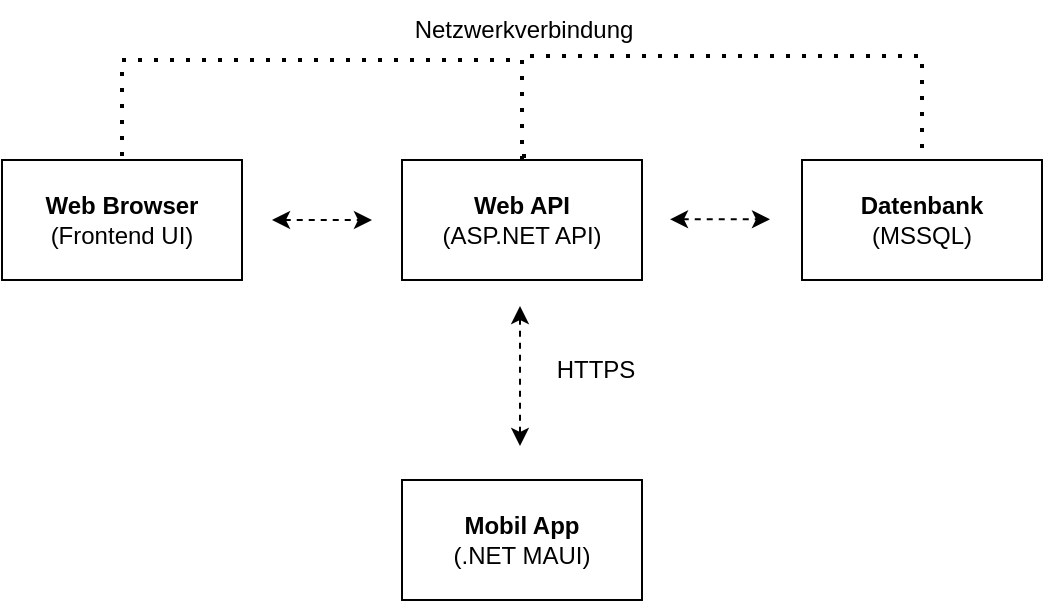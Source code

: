 <mxfile version="22.1.4" type="device">
  <diagram name="Seite-1" id="rpfmd2Ks3ffDalcANGvh">
    <mxGraphModel dx="989" dy="508" grid="1" gridSize="10" guides="1" tooltips="1" connect="1" arrows="1" fold="1" page="1" pageScale="1" pageWidth="827" pageHeight="1169" math="0" shadow="0">
      <root>
        <mxCell id="0" />
        <mxCell id="1" parent="0" />
        <mxCell id="oKd342DAjf-iO3vQOo4u-2" value="&lt;b&gt;Web Browser&lt;br&gt;&lt;/b&gt;(Frontend UI)" style="rounded=0;whiteSpace=wrap;html=1;" parent="1" vertex="1">
          <mxGeometry x="153" y="110" width="120" height="60" as="geometry" />
        </mxCell>
        <mxCell id="oKd342DAjf-iO3vQOo4u-3" value="&lt;b&gt;Web API&lt;br&gt;&lt;/b&gt;(ASP.NET API)" style="rounded=0;whiteSpace=wrap;html=1;" parent="1" vertex="1">
          <mxGeometry x="353" y="110" width="120" height="60" as="geometry" />
        </mxCell>
        <mxCell id="oKd342DAjf-iO3vQOo4u-4" value="&lt;b&gt;Datenbank&lt;br&gt;&lt;/b&gt;(MSSQL)" style="rounded=0;whiteSpace=wrap;html=1;" parent="1" vertex="1">
          <mxGeometry x="553" y="110" width="120" height="60" as="geometry" />
        </mxCell>
        <mxCell id="oKd342DAjf-iO3vQOo4u-6" value="" style="endArrow=none;dashed=1;html=1;dashPattern=1 3;strokeWidth=2;rounded=0;edgeStyle=orthogonalEdgeStyle;exitX=0.5;exitY=0;exitDx=0;exitDy=0;" parent="1" edge="1" source="oKd342DAjf-iO3vQOo4u-3">
          <mxGeometry width="50" height="50" relative="1" as="geometry">
            <mxPoint x="413" y="270" as="sourcePoint" />
            <mxPoint x="213" y="110" as="targetPoint" />
            <Array as="points">
              <mxPoint x="413" y="60" />
              <mxPoint x="213" y="60" />
            </Array>
          </mxGeometry>
        </mxCell>
        <mxCell id="oKd342DAjf-iO3vQOo4u-7" value="" style="endArrow=none;dashed=1;html=1;dashPattern=1 3;strokeWidth=2;rounded=0;entryX=0.5;entryY=0;entryDx=0;entryDy=0;edgeStyle=orthogonalEdgeStyle;exitX=0.5;exitY=0;exitDx=0;exitDy=0;" parent="1" edge="1" target="oKd342DAjf-iO3vQOo4u-4">
          <mxGeometry width="50" height="50" relative="1" as="geometry">
            <mxPoint x="415" y="108" as="sourcePoint" />
            <mxPoint x="613" y="168" as="targetPoint" />
            <Array as="points">
              <mxPoint x="413" y="108" />
              <mxPoint x="413" y="58" />
              <mxPoint x="613" y="58" />
            </Array>
          </mxGeometry>
        </mxCell>
        <mxCell id="oKd342DAjf-iO3vQOo4u-9" value="Netzwerkverbindung" style="text;html=1;strokeColor=none;fillColor=none;align=center;verticalAlign=middle;whiteSpace=wrap;rounded=0;" parent="1" vertex="1">
          <mxGeometry x="384" y="30" width="60" height="30" as="geometry" />
        </mxCell>
        <mxCell id="oKd342DAjf-iO3vQOo4u-10" value="" style="endArrow=classic;startArrow=classic;html=1;rounded=0;dashed=1;" parent="1" edge="1">
          <mxGeometry width="50" height="50" relative="1" as="geometry">
            <mxPoint x="288" y="140" as="sourcePoint" />
            <mxPoint x="338" y="140" as="targetPoint" />
          </mxGeometry>
        </mxCell>
        <mxCell id="oKd342DAjf-iO3vQOo4u-11" value="" style="endArrow=classic;startArrow=classic;html=1;rounded=0;dashed=1;" parent="1" edge="1">
          <mxGeometry width="50" height="50" relative="1" as="geometry">
            <mxPoint x="487" y="139.66" as="sourcePoint" />
            <mxPoint x="537" y="139.66" as="targetPoint" />
          </mxGeometry>
        </mxCell>
        <mxCell id="Ndl8gUBl_Z0omBlPGFW8-1" value="&lt;b&gt;Mobil App&lt;/b&gt;&lt;br&gt;(.NET MAUI)" style="rounded=0;whiteSpace=wrap;html=1;" vertex="1" parent="1">
          <mxGeometry x="353" y="270" width="120" height="60" as="geometry" />
        </mxCell>
        <mxCell id="Ndl8gUBl_Z0omBlPGFW8-3" value="HTTPS" style="text;html=1;strokeColor=none;fillColor=none;align=center;verticalAlign=middle;whiteSpace=wrap;rounded=0;" vertex="1" parent="1">
          <mxGeometry x="420" y="200" width="60" height="30" as="geometry" />
        </mxCell>
        <mxCell id="Ndl8gUBl_Z0omBlPGFW8-4" value="" style="endArrow=classic;startArrow=classic;html=1;rounded=0;dashed=1;" edge="1" parent="1">
          <mxGeometry width="50" height="50" relative="1" as="geometry">
            <mxPoint x="412" y="183" as="sourcePoint" />
            <mxPoint x="412" y="253" as="targetPoint" />
          </mxGeometry>
        </mxCell>
      </root>
    </mxGraphModel>
  </diagram>
</mxfile>
